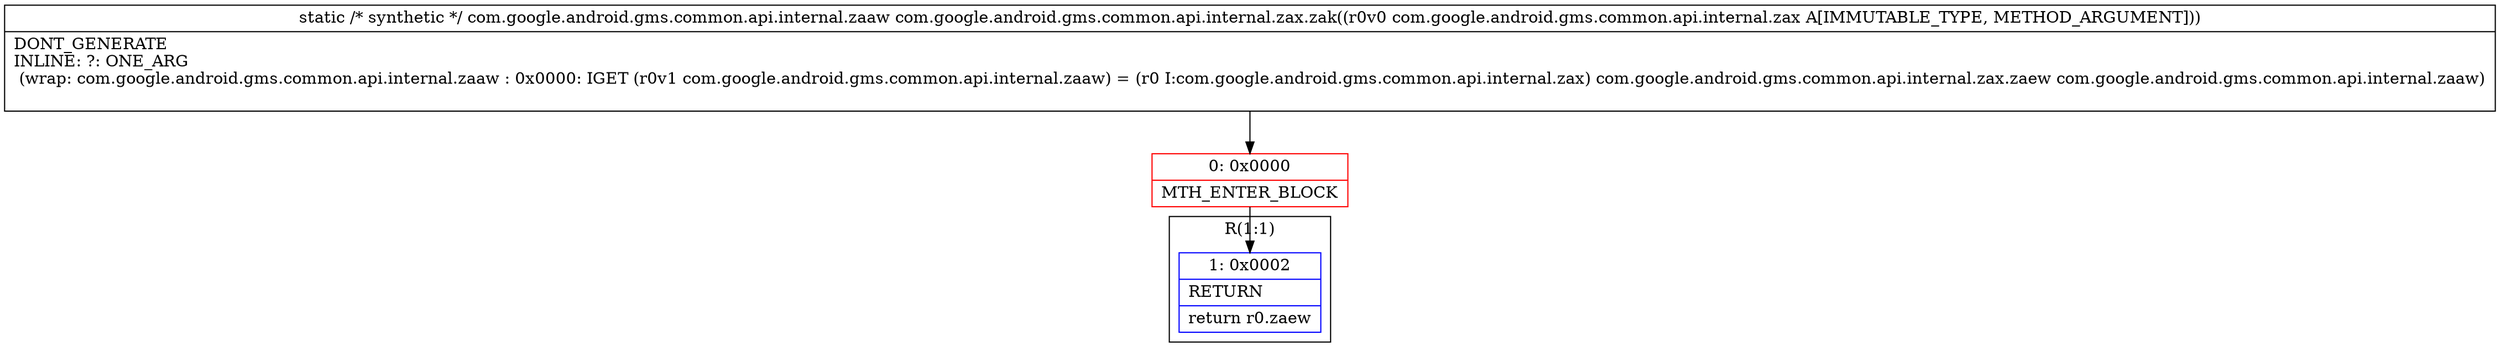 digraph "CFG forcom.google.android.gms.common.api.internal.zax.zak(Lcom\/google\/android\/gms\/common\/api\/internal\/zax;)Lcom\/google\/android\/gms\/common\/api\/internal\/zaaw;" {
subgraph cluster_Region_1497406221 {
label = "R(1:1)";
node [shape=record,color=blue];
Node_1 [shape=record,label="{1\:\ 0x0002|RETURN\l|return r0.zaew\l}"];
}
Node_0 [shape=record,color=red,label="{0\:\ 0x0000|MTH_ENTER_BLOCK\l}"];
MethodNode[shape=record,label="{static \/* synthetic *\/ com.google.android.gms.common.api.internal.zaaw com.google.android.gms.common.api.internal.zax.zak((r0v0 com.google.android.gms.common.api.internal.zax A[IMMUTABLE_TYPE, METHOD_ARGUMENT]))  | DONT_GENERATE\lINLINE: ?: ONE_ARG  \l  (wrap: com.google.android.gms.common.api.internal.zaaw : 0x0000: IGET  (r0v1 com.google.android.gms.common.api.internal.zaaw) = (r0 I:com.google.android.gms.common.api.internal.zax) com.google.android.gms.common.api.internal.zax.zaew com.google.android.gms.common.api.internal.zaaw)\l\l}"];
MethodNode -> Node_0;
Node_0 -> Node_1;
}

